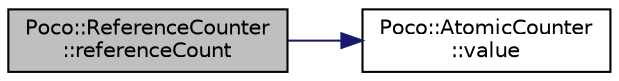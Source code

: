 digraph "Poco::ReferenceCounter::referenceCount"
{
 // LATEX_PDF_SIZE
  edge [fontname="Helvetica",fontsize="10",labelfontname="Helvetica",labelfontsize="10"];
  node [fontname="Helvetica",fontsize="10",shape=record];
  rankdir="LR";
  Node1 [label="Poco::ReferenceCounter\l::referenceCount",height=0.2,width=0.4,color="black", fillcolor="grey75", style="filled", fontcolor="black",tooltip=" "];
  Node1 -> Node2 [color="midnightblue",fontsize="10",style="solid"];
  Node2 [label="Poco::AtomicCounter\l::value",height=0.2,width=0.4,color="black", fillcolor="white", style="filled",URL="$classPoco_1_1AtomicCounter.html#a790ac9809d66350de0777c51e5890ab0",tooltip="Returns the value of the counter."];
}
